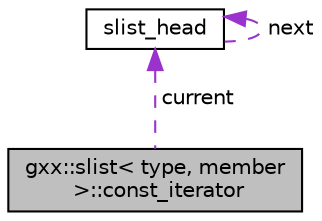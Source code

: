 digraph "gxx::slist&lt; type, member &gt;::const_iterator"
{
  edge [fontname="Helvetica",fontsize="10",labelfontname="Helvetica",labelfontsize="10"];
  node [fontname="Helvetica",fontsize="10",shape=record];
  Node1 [label="gxx::slist\< type, member\l \>::const_iterator",height=0.2,width=0.4,color="black", fillcolor="grey75", style="filled", fontcolor="black"];
  Node2 -> Node1 [dir="back",color="darkorchid3",fontsize="10",style="dashed",label=" current" ,fontname="Helvetica"];
  Node2 [label="slist_head",height=0.2,width=0.4,color="black", fillcolor="white", style="filled",URL="$structslist__head.html"];
  Node2 -> Node2 [dir="back",color="darkorchid3",fontsize="10",style="dashed",label=" next" ,fontname="Helvetica"];
}
